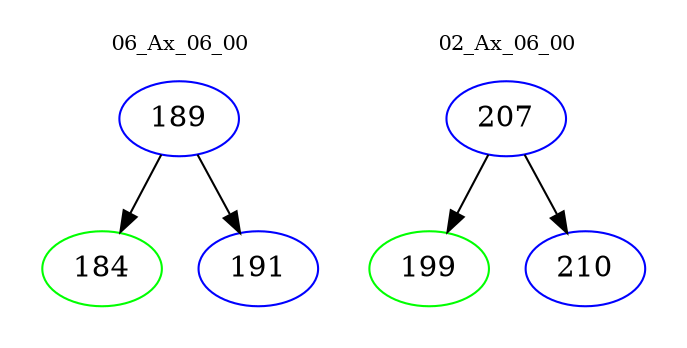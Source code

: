digraph{
subgraph cluster_0 {
color = white
label = "06_Ax_06_00";
fontsize=10;
T0_189 [label="189", color="blue"]
T0_189 -> T0_184 [color="black"]
T0_184 [label="184", color="green"]
T0_189 -> T0_191 [color="black"]
T0_191 [label="191", color="blue"]
}
subgraph cluster_1 {
color = white
label = "02_Ax_06_00";
fontsize=10;
T1_207 [label="207", color="blue"]
T1_207 -> T1_199 [color="black"]
T1_199 [label="199", color="green"]
T1_207 -> T1_210 [color="black"]
T1_210 [label="210", color="blue"]
}
}
